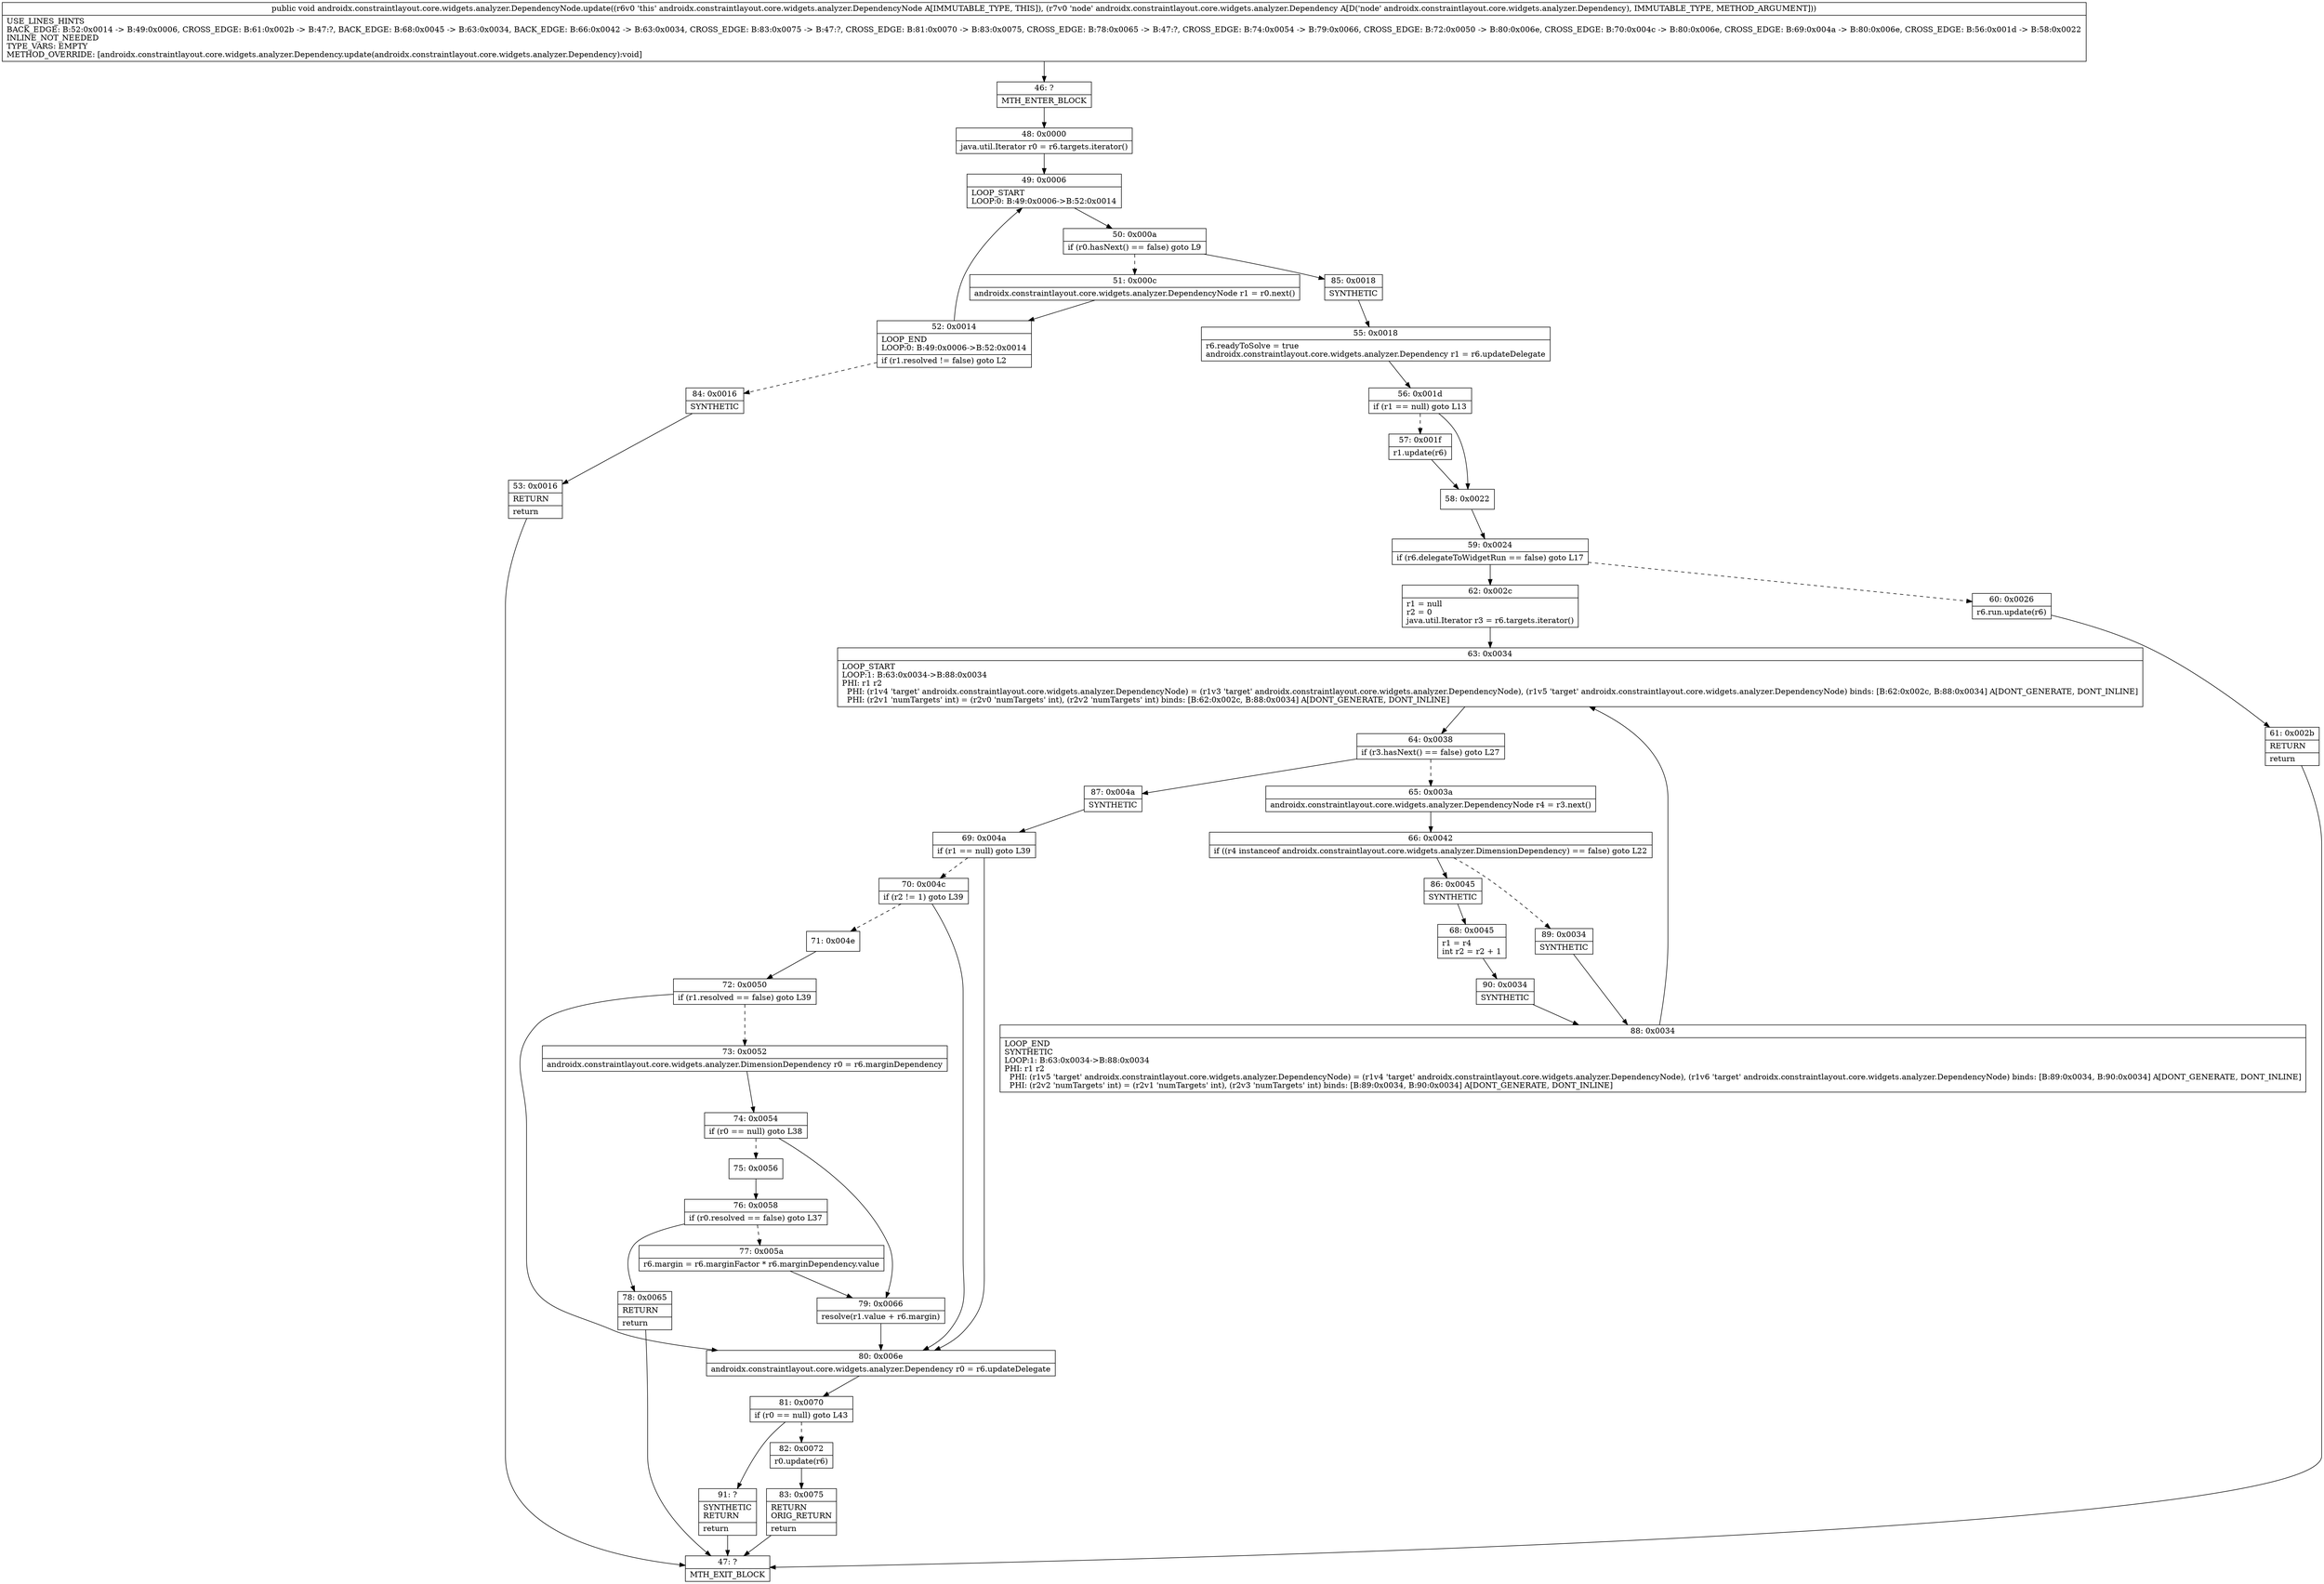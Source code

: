 digraph "CFG forandroidx.constraintlayout.core.widgets.analyzer.DependencyNode.update(Landroidx\/constraintlayout\/core\/widgets\/analyzer\/Dependency;)V" {
Node_46 [shape=record,label="{46\:\ ?|MTH_ENTER_BLOCK\l}"];
Node_48 [shape=record,label="{48\:\ 0x0000|java.util.Iterator r0 = r6.targets.iterator()\l}"];
Node_49 [shape=record,label="{49\:\ 0x0006|LOOP_START\lLOOP:0: B:49:0x0006\-\>B:52:0x0014\l}"];
Node_50 [shape=record,label="{50\:\ 0x000a|if (r0.hasNext() == false) goto L9\l}"];
Node_51 [shape=record,label="{51\:\ 0x000c|androidx.constraintlayout.core.widgets.analyzer.DependencyNode r1 = r0.next()\l}"];
Node_52 [shape=record,label="{52\:\ 0x0014|LOOP_END\lLOOP:0: B:49:0x0006\-\>B:52:0x0014\l|if (r1.resolved != false) goto L2\l}"];
Node_84 [shape=record,label="{84\:\ 0x0016|SYNTHETIC\l}"];
Node_53 [shape=record,label="{53\:\ 0x0016|RETURN\l|return\l}"];
Node_47 [shape=record,label="{47\:\ ?|MTH_EXIT_BLOCK\l}"];
Node_85 [shape=record,label="{85\:\ 0x0018|SYNTHETIC\l}"];
Node_55 [shape=record,label="{55\:\ 0x0018|r6.readyToSolve = true\landroidx.constraintlayout.core.widgets.analyzer.Dependency r1 = r6.updateDelegate\l}"];
Node_56 [shape=record,label="{56\:\ 0x001d|if (r1 == null) goto L13\l}"];
Node_57 [shape=record,label="{57\:\ 0x001f|r1.update(r6)\l}"];
Node_58 [shape=record,label="{58\:\ 0x0022}"];
Node_59 [shape=record,label="{59\:\ 0x0024|if (r6.delegateToWidgetRun == false) goto L17\l}"];
Node_60 [shape=record,label="{60\:\ 0x0026|r6.run.update(r6)\l}"];
Node_61 [shape=record,label="{61\:\ 0x002b|RETURN\l|return\l}"];
Node_62 [shape=record,label="{62\:\ 0x002c|r1 = null\lr2 = 0\ljava.util.Iterator r3 = r6.targets.iterator()\l}"];
Node_63 [shape=record,label="{63\:\ 0x0034|LOOP_START\lLOOP:1: B:63:0x0034\-\>B:88:0x0034\lPHI: r1 r2 \l  PHI: (r1v4 'target' androidx.constraintlayout.core.widgets.analyzer.DependencyNode) = (r1v3 'target' androidx.constraintlayout.core.widgets.analyzer.DependencyNode), (r1v5 'target' androidx.constraintlayout.core.widgets.analyzer.DependencyNode) binds: [B:62:0x002c, B:88:0x0034] A[DONT_GENERATE, DONT_INLINE]\l  PHI: (r2v1 'numTargets' int) = (r2v0 'numTargets' int), (r2v2 'numTargets' int) binds: [B:62:0x002c, B:88:0x0034] A[DONT_GENERATE, DONT_INLINE]\l}"];
Node_64 [shape=record,label="{64\:\ 0x0038|if (r3.hasNext() == false) goto L27\l}"];
Node_65 [shape=record,label="{65\:\ 0x003a|androidx.constraintlayout.core.widgets.analyzer.DependencyNode r4 = r3.next()\l}"];
Node_66 [shape=record,label="{66\:\ 0x0042|if ((r4 instanceof androidx.constraintlayout.core.widgets.analyzer.DimensionDependency) == false) goto L22\l}"];
Node_86 [shape=record,label="{86\:\ 0x0045|SYNTHETIC\l}"];
Node_68 [shape=record,label="{68\:\ 0x0045|r1 = r4\lint r2 = r2 + 1\l}"];
Node_90 [shape=record,label="{90\:\ 0x0034|SYNTHETIC\l}"];
Node_88 [shape=record,label="{88\:\ 0x0034|LOOP_END\lSYNTHETIC\lLOOP:1: B:63:0x0034\-\>B:88:0x0034\lPHI: r1 r2 \l  PHI: (r1v5 'target' androidx.constraintlayout.core.widgets.analyzer.DependencyNode) = (r1v4 'target' androidx.constraintlayout.core.widgets.analyzer.DependencyNode), (r1v6 'target' androidx.constraintlayout.core.widgets.analyzer.DependencyNode) binds: [B:89:0x0034, B:90:0x0034] A[DONT_GENERATE, DONT_INLINE]\l  PHI: (r2v2 'numTargets' int) = (r2v1 'numTargets' int), (r2v3 'numTargets' int) binds: [B:89:0x0034, B:90:0x0034] A[DONT_GENERATE, DONT_INLINE]\l}"];
Node_89 [shape=record,label="{89\:\ 0x0034|SYNTHETIC\l}"];
Node_87 [shape=record,label="{87\:\ 0x004a|SYNTHETIC\l}"];
Node_69 [shape=record,label="{69\:\ 0x004a|if (r1 == null) goto L39\l}"];
Node_70 [shape=record,label="{70\:\ 0x004c|if (r2 != 1) goto L39\l}"];
Node_71 [shape=record,label="{71\:\ 0x004e}"];
Node_72 [shape=record,label="{72\:\ 0x0050|if (r1.resolved == false) goto L39\l}"];
Node_73 [shape=record,label="{73\:\ 0x0052|androidx.constraintlayout.core.widgets.analyzer.DimensionDependency r0 = r6.marginDependency\l}"];
Node_74 [shape=record,label="{74\:\ 0x0054|if (r0 == null) goto L38\l}"];
Node_75 [shape=record,label="{75\:\ 0x0056}"];
Node_76 [shape=record,label="{76\:\ 0x0058|if (r0.resolved == false) goto L37\l}"];
Node_77 [shape=record,label="{77\:\ 0x005a|r6.margin = r6.marginFactor * r6.marginDependency.value\l}"];
Node_78 [shape=record,label="{78\:\ 0x0065|RETURN\l|return\l}"];
Node_79 [shape=record,label="{79\:\ 0x0066|resolve(r1.value + r6.margin)\l}"];
Node_80 [shape=record,label="{80\:\ 0x006e|androidx.constraintlayout.core.widgets.analyzer.Dependency r0 = r6.updateDelegate\l}"];
Node_81 [shape=record,label="{81\:\ 0x0070|if (r0 == null) goto L43\l}"];
Node_82 [shape=record,label="{82\:\ 0x0072|r0.update(r6)\l}"];
Node_83 [shape=record,label="{83\:\ 0x0075|RETURN\lORIG_RETURN\l|return\l}"];
Node_91 [shape=record,label="{91\:\ ?|SYNTHETIC\lRETURN\l|return\l}"];
MethodNode[shape=record,label="{public void androidx.constraintlayout.core.widgets.analyzer.DependencyNode.update((r6v0 'this' androidx.constraintlayout.core.widgets.analyzer.DependencyNode A[IMMUTABLE_TYPE, THIS]), (r7v0 'node' androidx.constraintlayout.core.widgets.analyzer.Dependency A[D('node' androidx.constraintlayout.core.widgets.analyzer.Dependency), IMMUTABLE_TYPE, METHOD_ARGUMENT]))  | USE_LINES_HINTS\lBACK_EDGE: B:52:0x0014 \-\> B:49:0x0006, CROSS_EDGE: B:61:0x002b \-\> B:47:?, BACK_EDGE: B:68:0x0045 \-\> B:63:0x0034, BACK_EDGE: B:66:0x0042 \-\> B:63:0x0034, CROSS_EDGE: B:83:0x0075 \-\> B:47:?, CROSS_EDGE: B:81:0x0070 \-\> B:83:0x0075, CROSS_EDGE: B:78:0x0065 \-\> B:47:?, CROSS_EDGE: B:74:0x0054 \-\> B:79:0x0066, CROSS_EDGE: B:72:0x0050 \-\> B:80:0x006e, CROSS_EDGE: B:70:0x004c \-\> B:80:0x006e, CROSS_EDGE: B:69:0x004a \-\> B:80:0x006e, CROSS_EDGE: B:56:0x001d \-\> B:58:0x0022\lINLINE_NOT_NEEDED\lTYPE_VARS: EMPTY\lMETHOD_OVERRIDE: [androidx.constraintlayout.core.widgets.analyzer.Dependency.update(androidx.constraintlayout.core.widgets.analyzer.Dependency):void]\l}"];
MethodNode -> Node_46;Node_46 -> Node_48;
Node_48 -> Node_49;
Node_49 -> Node_50;
Node_50 -> Node_51[style=dashed];
Node_50 -> Node_85;
Node_51 -> Node_52;
Node_52 -> Node_49;
Node_52 -> Node_84[style=dashed];
Node_84 -> Node_53;
Node_53 -> Node_47;
Node_85 -> Node_55;
Node_55 -> Node_56;
Node_56 -> Node_57[style=dashed];
Node_56 -> Node_58;
Node_57 -> Node_58;
Node_58 -> Node_59;
Node_59 -> Node_60[style=dashed];
Node_59 -> Node_62;
Node_60 -> Node_61;
Node_61 -> Node_47;
Node_62 -> Node_63;
Node_63 -> Node_64;
Node_64 -> Node_65[style=dashed];
Node_64 -> Node_87;
Node_65 -> Node_66;
Node_66 -> Node_86;
Node_66 -> Node_89[style=dashed];
Node_86 -> Node_68;
Node_68 -> Node_90;
Node_90 -> Node_88;
Node_88 -> Node_63;
Node_89 -> Node_88;
Node_87 -> Node_69;
Node_69 -> Node_70[style=dashed];
Node_69 -> Node_80;
Node_70 -> Node_71[style=dashed];
Node_70 -> Node_80;
Node_71 -> Node_72;
Node_72 -> Node_73[style=dashed];
Node_72 -> Node_80;
Node_73 -> Node_74;
Node_74 -> Node_75[style=dashed];
Node_74 -> Node_79;
Node_75 -> Node_76;
Node_76 -> Node_77[style=dashed];
Node_76 -> Node_78;
Node_77 -> Node_79;
Node_78 -> Node_47;
Node_79 -> Node_80;
Node_80 -> Node_81;
Node_81 -> Node_82[style=dashed];
Node_81 -> Node_91;
Node_82 -> Node_83;
Node_83 -> Node_47;
Node_91 -> Node_47;
}

